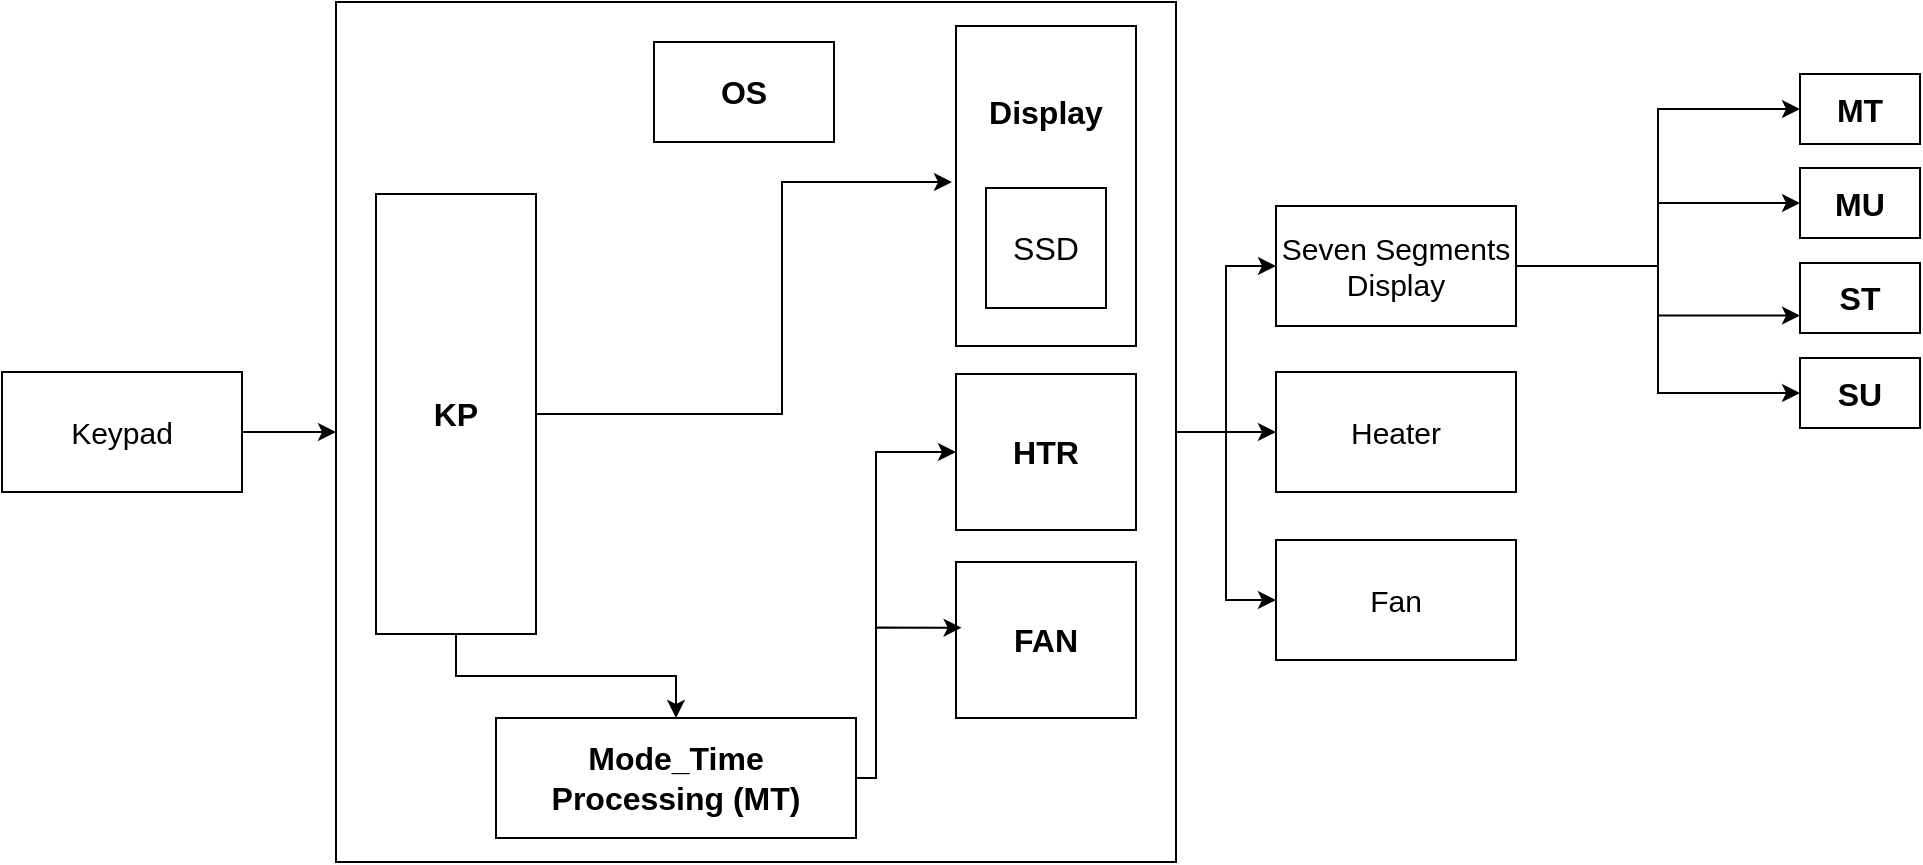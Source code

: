 <mxfile version="24.6.4" type="github">
  <diagram name="Page-1" id="l1lljqcxFRZi-ysl9xKf">
    <mxGraphModel dx="1500" dy="757" grid="1" gridSize="10" guides="1" tooltips="1" connect="1" arrows="1" fold="1" page="1" pageScale="1" pageWidth="1169" pageHeight="827" math="0" shadow="0">
      <root>
        <mxCell id="0" />
        <mxCell id="1" parent="0" />
        <mxCell id="26-cO7Ew-GH6g5kqSLk1-29" style="edgeStyle=orthogonalEdgeStyle;rounded=0;orthogonalLoop=1;jettySize=auto;html=1;entryX=0;entryY=0.5;entryDx=0;entryDy=0;" edge="1" parent="1" source="26-cO7Ew-GH6g5kqSLk1-33" target="26-cO7Ew-GH6g5kqSLk1-58">
          <mxGeometry relative="1" as="geometry">
            <mxPoint x="901" y="88.5" as="targetPoint" />
          </mxGeometry>
        </mxCell>
        <mxCell id="26-cO7Ew-GH6g5kqSLk1-30" style="edgeStyle=orthogonalEdgeStyle;rounded=0;orthogonalLoop=1;jettySize=auto;html=1;entryX=0;entryY=0.5;entryDx=0;entryDy=0;" edge="1" parent="1" source="26-cO7Ew-GH6g5kqSLk1-33" target="26-cO7Ew-GH6g5kqSLk1-59">
          <mxGeometry relative="1" as="geometry">
            <mxPoint x="901" y="144.25" as="targetPoint" />
          </mxGeometry>
        </mxCell>
        <mxCell id="26-cO7Ew-GH6g5kqSLk1-31" style="edgeStyle=orthogonalEdgeStyle;rounded=0;orthogonalLoop=1;jettySize=auto;html=1;entryX=0;entryY=0.75;entryDx=0;entryDy=0;" edge="1" parent="1" source="26-cO7Ew-GH6g5kqSLk1-33" target="26-cO7Ew-GH6g5kqSLk1-60">
          <mxGeometry relative="1" as="geometry">
            <mxPoint x="901" y="183.0" as="targetPoint" />
          </mxGeometry>
        </mxCell>
        <mxCell id="26-cO7Ew-GH6g5kqSLk1-32" style="edgeStyle=orthogonalEdgeStyle;rounded=0;orthogonalLoop=1;jettySize=auto;html=1;entryX=0;entryY=0.5;entryDx=0;entryDy=0;" edge="1" parent="1" source="26-cO7Ew-GH6g5kqSLk1-33" target="26-cO7Ew-GH6g5kqSLk1-61">
          <mxGeometry relative="1" as="geometry">
            <mxPoint x="901" y="230.5" as="targetPoint" />
          </mxGeometry>
        </mxCell>
        <mxCell id="26-cO7Ew-GH6g5kqSLk1-33" value="Seven Segments Display" style="rounded=0;whiteSpace=wrap;html=1;fontStyle=0;fontSize=15;" vertex="1" parent="1">
          <mxGeometry x="680" y="133" width="120" height="60" as="geometry" />
        </mxCell>
        <mxCell id="26-cO7Ew-GH6g5kqSLk1-34" value="" style="edgeStyle=orthogonalEdgeStyle;rounded=0;orthogonalLoop=1;jettySize=auto;html=1;" edge="1" parent="1" source="26-cO7Ew-GH6g5kqSLk1-35" target="26-cO7Ew-GH6g5kqSLk1-41">
          <mxGeometry relative="1" as="geometry" />
        </mxCell>
        <mxCell id="26-cO7Ew-GH6g5kqSLk1-35" value="Keypad" style="rounded=0;whiteSpace=wrap;html=1;fontStyle=0;fontSize=15;" vertex="1" parent="1">
          <mxGeometry x="43" y="216" width="120" height="60" as="geometry" />
        </mxCell>
        <mxCell id="26-cO7Ew-GH6g5kqSLk1-36" value="Heater" style="rounded=0;whiteSpace=wrap;html=1;fontStyle=0;fontSize=15;" vertex="1" parent="1">
          <mxGeometry x="680" y="216" width="120" height="60" as="geometry" />
        </mxCell>
        <mxCell id="26-cO7Ew-GH6g5kqSLk1-37" value="Fan" style="rounded=0;whiteSpace=wrap;html=1;fontStyle=0;fontSize=15;" vertex="1" parent="1">
          <mxGeometry x="680" y="300" width="120" height="60" as="geometry" />
        </mxCell>
        <mxCell id="26-cO7Ew-GH6g5kqSLk1-38" style="edgeStyle=orthogonalEdgeStyle;rounded=0;orthogonalLoop=1;jettySize=auto;html=1;entryX=0;entryY=0.5;entryDx=0;entryDy=0;" edge="1" parent="1" source="26-cO7Ew-GH6g5kqSLk1-41" target="26-cO7Ew-GH6g5kqSLk1-33">
          <mxGeometry relative="1" as="geometry" />
        </mxCell>
        <mxCell id="26-cO7Ew-GH6g5kqSLk1-39" style="edgeStyle=orthogonalEdgeStyle;rounded=0;orthogonalLoop=1;jettySize=auto;html=1;entryX=0;entryY=0.5;entryDx=0;entryDy=0;" edge="1" parent="1" source="26-cO7Ew-GH6g5kqSLk1-41" target="26-cO7Ew-GH6g5kqSLk1-37">
          <mxGeometry relative="1" as="geometry" />
        </mxCell>
        <mxCell id="26-cO7Ew-GH6g5kqSLk1-40" style="edgeStyle=orthogonalEdgeStyle;rounded=0;orthogonalLoop=1;jettySize=auto;html=1;entryX=0;entryY=0.5;entryDx=0;entryDy=0;" edge="1" parent="1" source="26-cO7Ew-GH6g5kqSLk1-41" target="26-cO7Ew-GH6g5kqSLk1-36">
          <mxGeometry relative="1" as="geometry" />
        </mxCell>
        <mxCell id="26-cO7Ew-GH6g5kqSLk1-41" value="" style="rounded=0;whiteSpace=wrap;html=1;" vertex="1" parent="1">
          <mxGeometry x="210" y="31" width="420" height="430" as="geometry" />
        </mxCell>
        <mxCell id="26-cO7Ew-GH6g5kqSLk1-42" value="OS" style="rounded=0;whiteSpace=wrap;html=1;fontStyle=1;fontSize=16;" vertex="1" parent="1">
          <mxGeometry x="369" y="51" width="90" height="50" as="geometry" />
        </mxCell>
        <mxCell id="26-cO7Ew-GH6g5kqSLk1-43" style="edgeStyle=orthogonalEdgeStyle;rounded=0;orthogonalLoop=1;jettySize=auto;html=1;exitX=1;exitY=0.5;exitDx=0;exitDy=0;" edge="1" parent="1">
          <mxGeometry relative="1" as="geometry">
            <mxPoint x="309" y="237" as="sourcePoint" />
            <mxPoint x="518" y="121" as="targetPoint" />
            <Array as="points">
              <mxPoint x="433" y="237" />
              <mxPoint x="433" y="121" />
            </Array>
          </mxGeometry>
        </mxCell>
        <mxCell id="26-cO7Ew-GH6g5kqSLk1-44" style="edgeStyle=orthogonalEdgeStyle;rounded=0;orthogonalLoop=1;jettySize=auto;html=1;entryX=0.5;entryY=0;entryDx=0;entryDy=0;" edge="1" parent="1" source="26-cO7Ew-GH6g5kqSLk1-45" target="26-cO7Ew-GH6g5kqSLk1-53">
          <mxGeometry relative="1" as="geometry" />
        </mxCell>
        <mxCell id="26-cO7Ew-GH6g5kqSLk1-45" value="&lt;span style=&quot;font-size: 16px;&quot;&gt;KP&lt;/span&gt;" style="rounded=0;whiteSpace=wrap;html=1;fontStyle=1;fontSize=16;" vertex="1" parent="1">
          <mxGeometry x="230" y="127" width="80" height="220" as="geometry" />
        </mxCell>
        <mxCell id="26-cO7Ew-GH6g5kqSLk1-46" value="" style="rounded=0;whiteSpace=wrap;html=1;" vertex="1" parent="1">
          <mxGeometry x="520" y="43" width="90" height="160" as="geometry" />
        </mxCell>
        <mxCell id="26-cO7Ew-GH6g5kqSLk1-47" value="HTR" style="rounded=0;whiteSpace=wrap;html=1;fontStyle=1;fontSize=16;" vertex="1" parent="1">
          <mxGeometry x="520" y="217" width="90" height="78" as="geometry" />
        </mxCell>
        <mxCell id="26-cO7Ew-GH6g5kqSLk1-48" value="FAN" style="rounded=0;whiteSpace=wrap;html=1;fontStyle=1;fontSize=16;" vertex="1" parent="1">
          <mxGeometry x="520" y="311" width="90" height="78" as="geometry" />
        </mxCell>
        <mxCell id="26-cO7Ew-GH6g5kqSLk1-49" value="&lt;font style=&quot;font-size: 16px;&quot;&gt;SSD&lt;/font&gt;" style="whiteSpace=wrap;html=1;aspect=fixed;" vertex="1" parent="1">
          <mxGeometry x="535" y="124" width="60" height="60" as="geometry" />
        </mxCell>
        <mxCell id="26-cO7Ew-GH6g5kqSLk1-50" value="&lt;b&gt;&lt;font style=&quot;font-size: 16px;&quot;&gt;Display&lt;/font&gt;&lt;/b&gt;" style="text;html=1;align=center;verticalAlign=middle;whiteSpace=wrap;rounded=0;" vertex="1" parent="1">
          <mxGeometry x="535" y="71" width="60" height="30" as="geometry" />
        </mxCell>
        <mxCell id="26-cO7Ew-GH6g5kqSLk1-51" value="" style="edgeStyle=orthogonalEdgeStyle;rounded=0;orthogonalLoop=1;jettySize=auto;html=1;entryX=0.031;entryY=0.421;entryDx=0;entryDy=0;entryPerimeter=0;" edge="1" parent="1" source="26-cO7Ew-GH6g5kqSLk1-53" target="26-cO7Ew-GH6g5kqSLk1-48">
          <mxGeometry relative="1" as="geometry">
            <mxPoint x="410" y="321" as="targetPoint" />
            <Array as="points">
              <mxPoint x="480" y="419" />
              <mxPoint x="480" y="344" />
            </Array>
          </mxGeometry>
        </mxCell>
        <mxCell id="26-cO7Ew-GH6g5kqSLk1-52" style="edgeStyle=orthogonalEdgeStyle;rounded=0;orthogonalLoop=1;jettySize=auto;html=1;entryX=0;entryY=0.5;entryDx=0;entryDy=0;" edge="1" parent="1" source="26-cO7Ew-GH6g5kqSLk1-53" target="26-cO7Ew-GH6g5kqSLk1-47">
          <mxGeometry relative="1" as="geometry">
            <Array as="points">
              <mxPoint x="480" y="419" />
              <mxPoint x="480" y="256" />
            </Array>
          </mxGeometry>
        </mxCell>
        <mxCell id="26-cO7Ew-GH6g5kqSLk1-53" value="&lt;font style=&quot;font-size: 16px;&quot;&gt;&lt;b&gt;Mode_Time Processing (MT)&lt;/b&gt;&lt;/font&gt;" style="rounded=0;whiteSpace=wrap;html=1;" vertex="1" parent="1">
          <mxGeometry x="290" y="389" width="180" height="60" as="geometry" />
        </mxCell>
        <mxCell id="26-cO7Ew-GH6g5kqSLk1-58" value="MT" style="rounded=0;whiteSpace=wrap;html=1;fontSize=16;fontStyle=1" vertex="1" parent="1">
          <mxGeometry x="942" y="67" width="60" height="35" as="geometry" />
        </mxCell>
        <mxCell id="26-cO7Ew-GH6g5kqSLk1-59" value="MU" style="rounded=0;whiteSpace=wrap;html=1;fontSize=16;fontStyle=1" vertex="1" parent="1">
          <mxGeometry x="942" y="114" width="60" height="35" as="geometry" />
        </mxCell>
        <mxCell id="26-cO7Ew-GH6g5kqSLk1-60" value="ST" style="rounded=0;whiteSpace=wrap;html=1;fontSize=16;fontStyle=1" vertex="1" parent="1">
          <mxGeometry x="942" y="161.5" width="60" height="35" as="geometry" />
        </mxCell>
        <mxCell id="26-cO7Ew-GH6g5kqSLk1-61" value="SU" style="rounded=0;whiteSpace=wrap;html=1;fontSize=16;fontStyle=1" vertex="1" parent="1">
          <mxGeometry x="942" y="209" width="60" height="35" as="geometry" />
        </mxCell>
      </root>
    </mxGraphModel>
  </diagram>
</mxfile>
